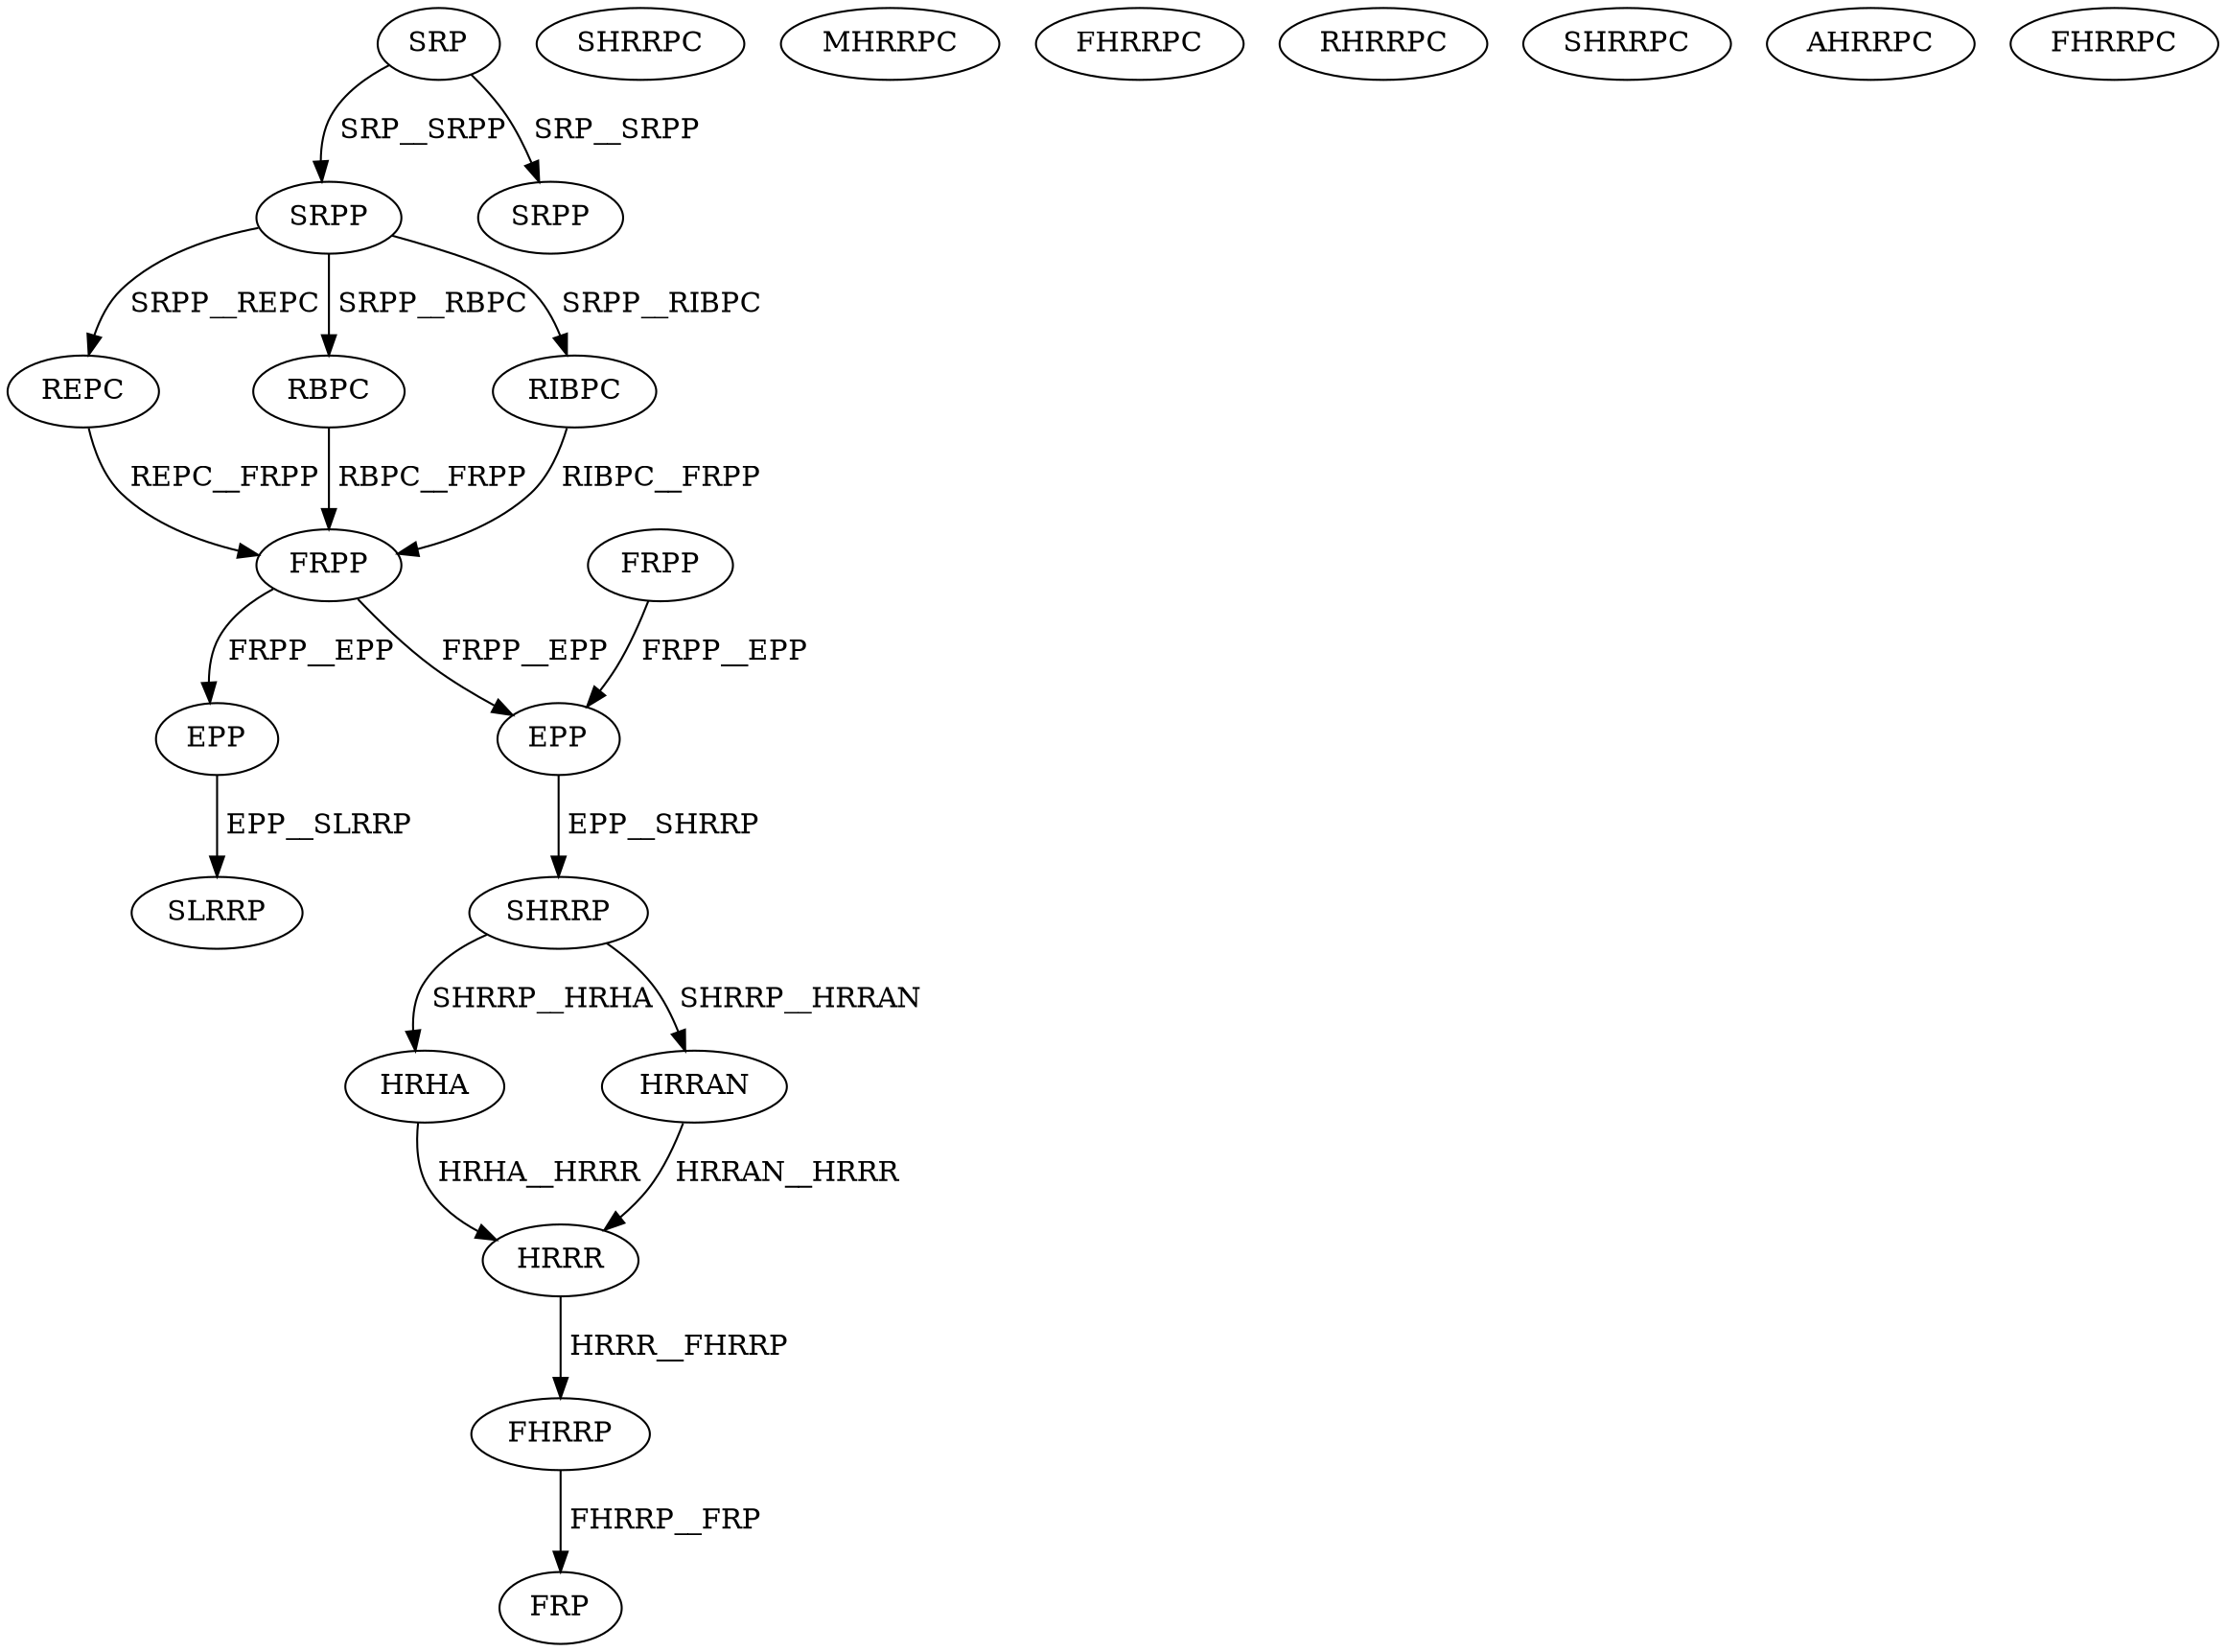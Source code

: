 digraph G { 
1 [label="SRP",color=black,fontcolor=black];
2 [label="SRPP",color=black,fontcolor=black];
3 [label="FRPP",color=black,fontcolor=black];
4 [label="REPC",color=black,fontcolor=black];
5 [label="RBPC",color=black,fontcolor=black];
6 [label="RIBPC",color=black,fontcolor=black];
7 [label="FRPP",color=black,fontcolor=black];
8 [label="SRPP",color=black,fontcolor=black];
9 [label="EPP",color=black,fontcolor=black];
10 [label="SHRRP",color=black,fontcolor=black];
11 [label="HRHA",color=black,fontcolor=black];
12 [label="HRRAN",color=black,fontcolor=black];
13 [label="SHRRPC",color=black,fontcolor=black];
14 [label="MHRRPC",color=black,fontcolor=black];
15 [label="FHRRPC",color=black,fontcolor=black];
16 [label="RHRRPC",color=black,fontcolor=black];
17 [label="SHRRPC",color=black,fontcolor=black];
18 [label="AHRRPC",color=black,fontcolor=black];
19 [label="FHRRPC",color=black,fontcolor=black];
20 [label="HRRR",color=black,fontcolor=black];
21 [label="FHRRP",color=black,fontcolor=black];
22 [label="FRP",color=black,fontcolor=black];
23 [label="EPP",color=black,fontcolor=black];
24 [label="SLRRP",color=black,fontcolor=black];
1->2[label=" SRP__SRPP",color=black,fontcolor=black];
1->8[label=" SRP__SRPP",color=black,fontcolor=black];
2->4[label=" SRPP__REPC",color=black,fontcolor=black];
2->5[label=" SRPP__RBPC",color=black,fontcolor=black];
2->6[label=" SRPP__RIBPC",color=black,fontcolor=black];
3->9[label=" FRPP__EPP",color=black,fontcolor=black];
4->7[label=" REPC__FRPP",color=black,fontcolor=black];
5->7[label=" RBPC__FRPP",color=black,fontcolor=black];
6->7[label=" RIBPC__FRPP",color=black,fontcolor=black];
7->9[label=" FRPP__EPP",color=black,fontcolor=black];
7->23[label=" FRPP__EPP",color=black,fontcolor=black];
9->10[label=" EPP__SHRRP",color=black,fontcolor=black];
10->11[label=" SHRRP__HRHA",color=black,fontcolor=black];
10->12[label=" SHRRP__HRRAN",color=black,fontcolor=black];
11->20[label=" HRHA__HRRR",color=black,fontcolor=black];
12->20[label=" HRRAN__HRRR",color=black,fontcolor=black];
20->21[label=" HRRR__FHRRP",color=black,fontcolor=black];
21->22[label=" FHRRP__FRP",color=black,fontcolor=black];
23->24[label=" EPP__SLRRP",color=black,fontcolor=black];
}
